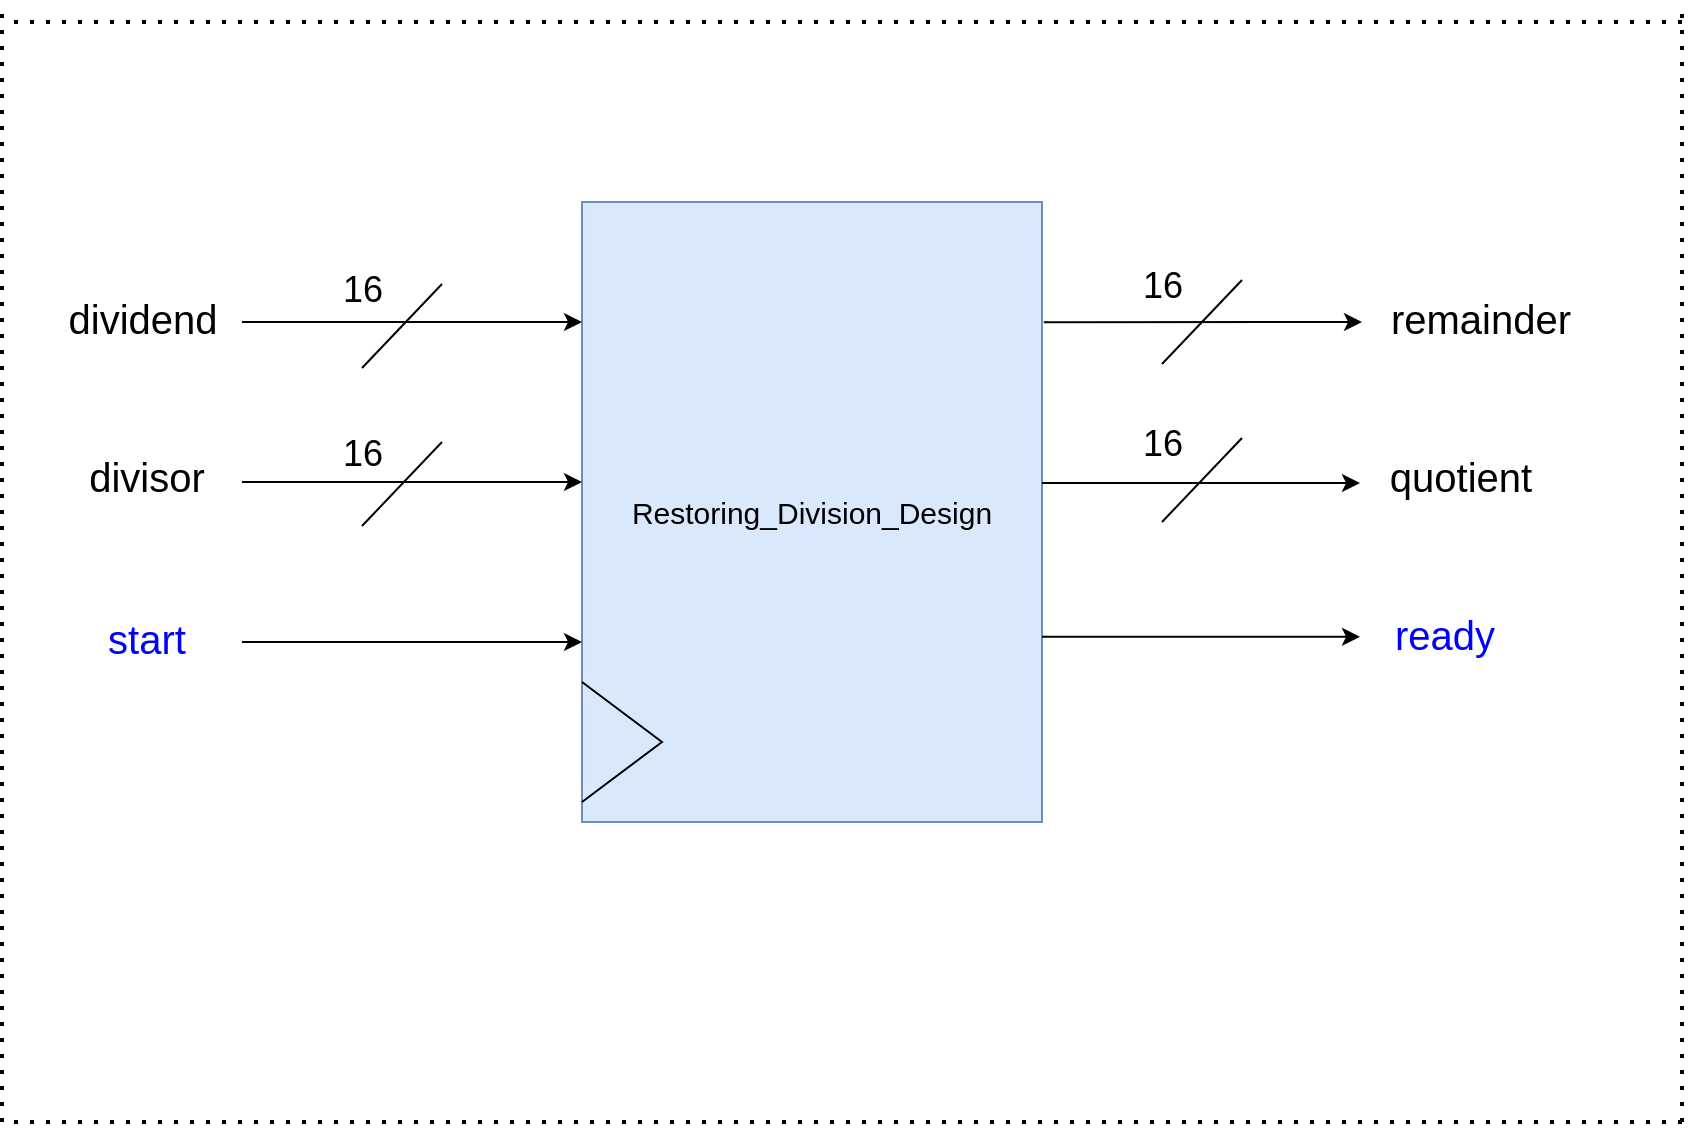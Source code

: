 <mxfile version="24.7.6">
  <diagram name="Page-1" id="vA7yh4jH9-H2dKAOkchT">
    <mxGraphModel dx="1786" dy="564" grid="1" gridSize="10" guides="1" tooltips="1" connect="1" arrows="1" fold="1" page="1" pageScale="1" pageWidth="827" pageHeight="1169" math="0" shadow="0">
      <root>
        <mxCell id="0" />
        <mxCell id="1" parent="0" />
        <mxCell id="u4M3RE0Z-m56xBWjeJHW-1" value="&lt;font style=&quot;font-size: 15px;&quot;&gt;Restoring_Division_Design&lt;/font&gt;" style="rounded=0;whiteSpace=wrap;html=1;fillColor=#dae8fc;strokeColor=#6c8ebf;" vertex="1" parent="1">
          <mxGeometry x="290" y="140" width="230" height="310" as="geometry" />
        </mxCell>
        <mxCell id="u4M3RE0Z-m56xBWjeJHW-4" value="" style="edgeStyle=none;orthogonalLoop=1;jettySize=auto;html=1;rounded=0;" edge="1" parent="1">
          <mxGeometry width="80" relative="1" as="geometry">
            <mxPoint x="120" y="200" as="sourcePoint" />
            <mxPoint x="290" y="200" as="targetPoint" />
            <Array as="points" />
          </mxGeometry>
        </mxCell>
        <mxCell id="u4M3RE0Z-m56xBWjeJHW-5" value="" style="edgeStyle=none;orthogonalLoop=1;jettySize=auto;html=1;rounded=0;" edge="1" parent="1">
          <mxGeometry width="80" relative="1" as="geometry">
            <mxPoint x="120" y="280" as="sourcePoint" />
            <mxPoint x="290" y="280" as="targetPoint" />
            <Array as="points" />
          </mxGeometry>
        </mxCell>
        <mxCell id="u4M3RE0Z-m56xBWjeJHW-6" value="" style="edgeStyle=none;orthogonalLoop=1;jettySize=auto;html=1;rounded=0;" edge="1" parent="1">
          <mxGeometry width="80" relative="1" as="geometry">
            <mxPoint x="120" y="360" as="sourcePoint" />
            <mxPoint x="290" y="360" as="targetPoint" />
            <Array as="points" />
          </mxGeometry>
        </mxCell>
        <mxCell id="u4M3RE0Z-m56xBWjeJHW-7" value="&lt;font style=&quot;font-size: 20px;&quot;&gt;dividend&lt;/font&gt;" style="text;html=1;align=center;verticalAlign=middle;resizable=0;points=[];autosize=1;strokeColor=none;fillColor=none;" vertex="1" parent="1">
          <mxGeometry x="20" y="178" width="100" height="40" as="geometry" />
        </mxCell>
        <mxCell id="u4M3RE0Z-m56xBWjeJHW-8" value="&lt;font style=&quot;font-size: 20px;&quot;&gt;divisor&lt;/font&gt;" style="text;html=1;align=center;verticalAlign=middle;resizable=0;points=[];autosize=1;strokeColor=none;fillColor=none;" vertex="1" parent="1">
          <mxGeometry x="32" y="257" width="80" height="40" as="geometry" />
        </mxCell>
        <mxCell id="u4M3RE0Z-m56xBWjeJHW-9" value="&lt;font color=&quot;#0000ff&quot; style=&quot;font-size: 20px;&quot;&gt;start&lt;/font&gt;" style="text;html=1;align=center;verticalAlign=middle;resizable=0;points=[];autosize=1;strokeColor=none;fillColor=none;" vertex="1" parent="1">
          <mxGeometry x="42" y="338" width="60" height="40" as="geometry" />
        </mxCell>
        <mxCell id="u4M3RE0Z-m56xBWjeJHW-10" value="" style="endArrow=none;html=1;rounded=0;" edge="1" parent="1">
          <mxGeometry width="50" height="50" relative="1" as="geometry">
            <mxPoint x="180" y="223" as="sourcePoint" />
            <mxPoint x="220" y="181" as="targetPoint" />
          </mxGeometry>
        </mxCell>
        <mxCell id="u4M3RE0Z-m56xBWjeJHW-11" value="" style="endArrow=none;html=1;rounded=0;" edge="1" parent="1">
          <mxGeometry width="50" height="50" relative="1" as="geometry">
            <mxPoint x="180" y="302" as="sourcePoint" />
            <mxPoint x="220" y="260" as="targetPoint" />
          </mxGeometry>
        </mxCell>
        <mxCell id="u4M3RE0Z-m56xBWjeJHW-12" value="&lt;font style=&quot;font-size: 18px;&quot;&gt;16&lt;/font&gt;" style="text;html=1;align=center;verticalAlign=middle;resizable=0;points=[];autosize=1;strokeColor=none;fillColor=none;" vertex="1" parent="1">
          <mxGeometry x="160" y="164" width="40" height="40" as="geometry" />
        </mxCell>
        <mxCell id="u4M3RE0Z-m56xBWjeJHW-13" value="&lt;font style=&quot;font-size: 18px;&quot;&gt;16&lt;/font&gt;" style="text;html=1;align=center;verticalAlign=middle;resizable=0;points=[];autosize=1;strokeColor=none;fillColor=none;" vertex="1" parent="1">
          <mxGeometry x="160" y="246" width="40" height="40" as="geometry" />
        </mxCell>
        <mxCell id="u4M3RE0Z-m56xBWjeJHW-14" value="" style="edgeStyle=none;orthogonalLoop=1;jettySize=auto;html=1;rounded=0;exitX=1.004;exitY=0.194;exitDx=0;exitDy=0;exitPerimeter=0;" edge="1" parent="1" source="u4M3RE0Z-m56xBWjeJHW-1">
          <mxGeometry width="80" relative="1" as="geometry">
            <mxPoint x="590" y="190" as="sourcePoint" />
            <mxPoint x="680" y="200" as="targetPoint" />
            <Array as="points" />
          </mxGeometry>
        </mxCell>
        <mxCell id="u4M3RE0Z-m56xBWjeJHW-15" value="" style="edgeStyle=none;orthogonalLoop=1;jettySize=auto;html=1;rounded=0;exitX=1.004;exitY=0.194;exitDx=0;exitDy=0;exitPerimeter=0;" edge="1" parent="1">
          <mxGeometry width="80" relative="1" as="geometry">
            <mxPoint x="520" y="280.5" as="sourcePoint" />
            <mxPoint x="679" y="280.5" as="targetPoint" />
            <Array as="points" />
          </mxGeometry>
        </mxCell>
        <mxCell id="u4M3RE0Z-m56xBWjeJHW-16" value="" style="edgeStyle=none;orthogonalLoop=1;jettySize=auto;html=1;rounded=0;exitX=1.004;exitY=0.194;exitDx=0;exitDy=0;exitPerimeter=0;" edge="1" parent="1">
          <mxGeometry width="80" relative="1" as="geometry">
            <mxPoint x="520" y="357.41" as="sourcePoint" />
            <mxPoint x="679" y="357.41" as="targetPoint" />
            <Array as="points" />
          </mxGeometry>
        </mxCell>
        <mxCell id="u4M3RE0Z-m56xBWjeJHW-17" value="" style="endArrow=none;html=1;rounded=0;" edge="1" parent="1">
          <mxGeometry width="50" height="50" relative="1" as="geometry">
            <mxPoint x="290" y="440" as="sourcePoint" />
            <mxPoint x="290" y="380" as="targetPoint" />
            <Array as="points">
              <mxPoint x="330" y="410" />
            </Array>
          </mxGeometry>
        </mxCell>
        <mxCell id="u4M3RE0Z-m56xBWjeJHW-18" value="&lt;font style=&quot;font-size: 20px;&quot;&gt;remainder&lt;/font&gt;" style="text;html=1;align=center;verticalAlign=middle;resizable=0;points=[];autosize=1;strokeColor=none;fillColor=none;" vertex="1" parent="1">
          <mxGeometry x="684" y="178" width="110" height="40" as="geometry" />
        </mxCell>
        <mxCell id="u4M3RE0Z-m56xBWjeJHW-19" value="&lt;font style=&quot;font-size: 20px;&quot;&gt;quotient&lt;/font&gt;" style="text;html=1;align=center;verticalAlign=middle;resizable=0;points=[];autosize=1;strokeColor=none;fillColor=none;" vertex="1" parent="1">
          <mxGeometry x="684" y="257" width="90" height="40" as="geometry" />
        </mxCell>
        <mxCell id="u4M3RE0Z-m56xBWjeJHW-20" value="&lt;font color=&quot;#0000ff&quot; style=&quot;font-size: 20px;&quot;&gt;ready&lt;/font&gt;" style="text;html=1;align=center;verticalAlign=middle;resizable=0;points=[];autosize=1;strokeColor=none;fillColor=none;" vertex="1" parent="1">
          <mxGeometry x="686" y="336" width="70" height="40" as="geometry" />
        </mxCell>
        <mxCell id="u4M3RE0Z-m56xBWjeJHW-23" value="" style="endArrow=none;html=1;rounded=0;" edge="1" parent="1">
          <mxGeometry width="50" height="50" relative="1" as="geometry">
            <mxPoint x="580" y="221" as="sourcePoint" />
            <mxPoint x="620" y="179" as="targetPoint" />
          </mxGeometry>
        </mxCell>
        <mxCell id="u4M3RE0Z-m56xBWjeJHW-24" value="&lt;font style=&quot;font-size: 18px;&quot;&gt;16&lt;/font&gt;" style="text;html=1;align=center;verticalAlign=middle;resizable=0;points=[];autosize=1;strokeColor=none;fillColor=none;" vertex="1" parent="1">
          <mxGeometry x="560" y="162" width="40" height="40" as="geometry" />
        </mxCell>
        <mxCell id="u4M3RE0Z-m56xBWjeJHW-25" value="" style="endArrow=none;html=1;rounded=0;" edge="1" parent="1">
          <mxGeometry width="50" height="50" relative="1" as="geometry">
            <mxPoint x="580" y="300" as="sourcePoint" />
            <mxPoint x="620" y="258" as="targetPoint" />
          </mxGeometry>
        </mxCell>
        <mxCell id="u4M3RE0Z-m56xBWjeJHW-26" value="&lt;font style=&quot;font-size: 18px;&quot;&gt;16&lt;/font&gt;" style="text;html=1;align=center;verticalAlign=middle;resizable=0;points=[];autosize=1;strokeColor=none;fillColor=none;" vertex="1" parent="1">
          <mxGeometry x="560" y="241" width="40" height="40" as="geometry" />
        </mxCell>
        <mxCell id="u4M3RE0Z-m56xBWjeJHW-27" value="" style="endArrow=none;dashed=1;html=1;dashPattern=1 3;strokeWidth=2;rounded=0;" edge="1" parent="1">
          <mxGeometry width="50" height="50" relative="1" as="geometry">
            <mxPoint y="600" as="sourcePoint" />
            <mxPoint y="40" as="targetPoint" />
          </mxGeometry>
        </mxCell>
        <mxCell id="u4M3RE0Z-m56xBWjeJHW-28" value="" style="endArrow=none;dashed=1;html=1;dashPattern=1 3;strokeWidth=2;rounded=0;" edge="1" parent="1">
          <mxGeometry width="50" height="50" relative="1" as="geometry">
            <mxPoint x="840" y="600" as="sourcePoint" />
            <mxPoint x="840" y="40" as="targetPoint" />
          </mxGeometry>
        </mxCell>
        <mxCell id="u4M3RE0Z-m56xBWjeJHW-29" value="" style="endArrow=none;dashed=1;html=1;dashPattern=1 3;strokeWidth=2;rounded=0;" edge="1" parent="1">
          <mxGeometry width="50" height="50" relative="1" as="geometry">
            <mxPoint x="840" y="50" as="sourcePoint" />
            <mxPoint y="50" as="targetPoint" />
          </mxGeometry>
        </mxCell>
        <mxCell id="u4M3RE0Z-m56xBWjeJHW-30" value="" style="endArrow=none;dashed=1;html=1;dashPattern=1 3;strokeWidth=2;rounded=0;" edge="1" parent="1">
          <mxGeometry width="50" height="50" relative="1" as="geometry">
            <mxPoint x="840" y="600" as="sourcePoint" />
            <mxPoint y="600" as="targetPoint" />
          </mxGeometry>
        </mxCell>
      </root>
    </mxGraphModel>
  </diagram>
</mxfile>
